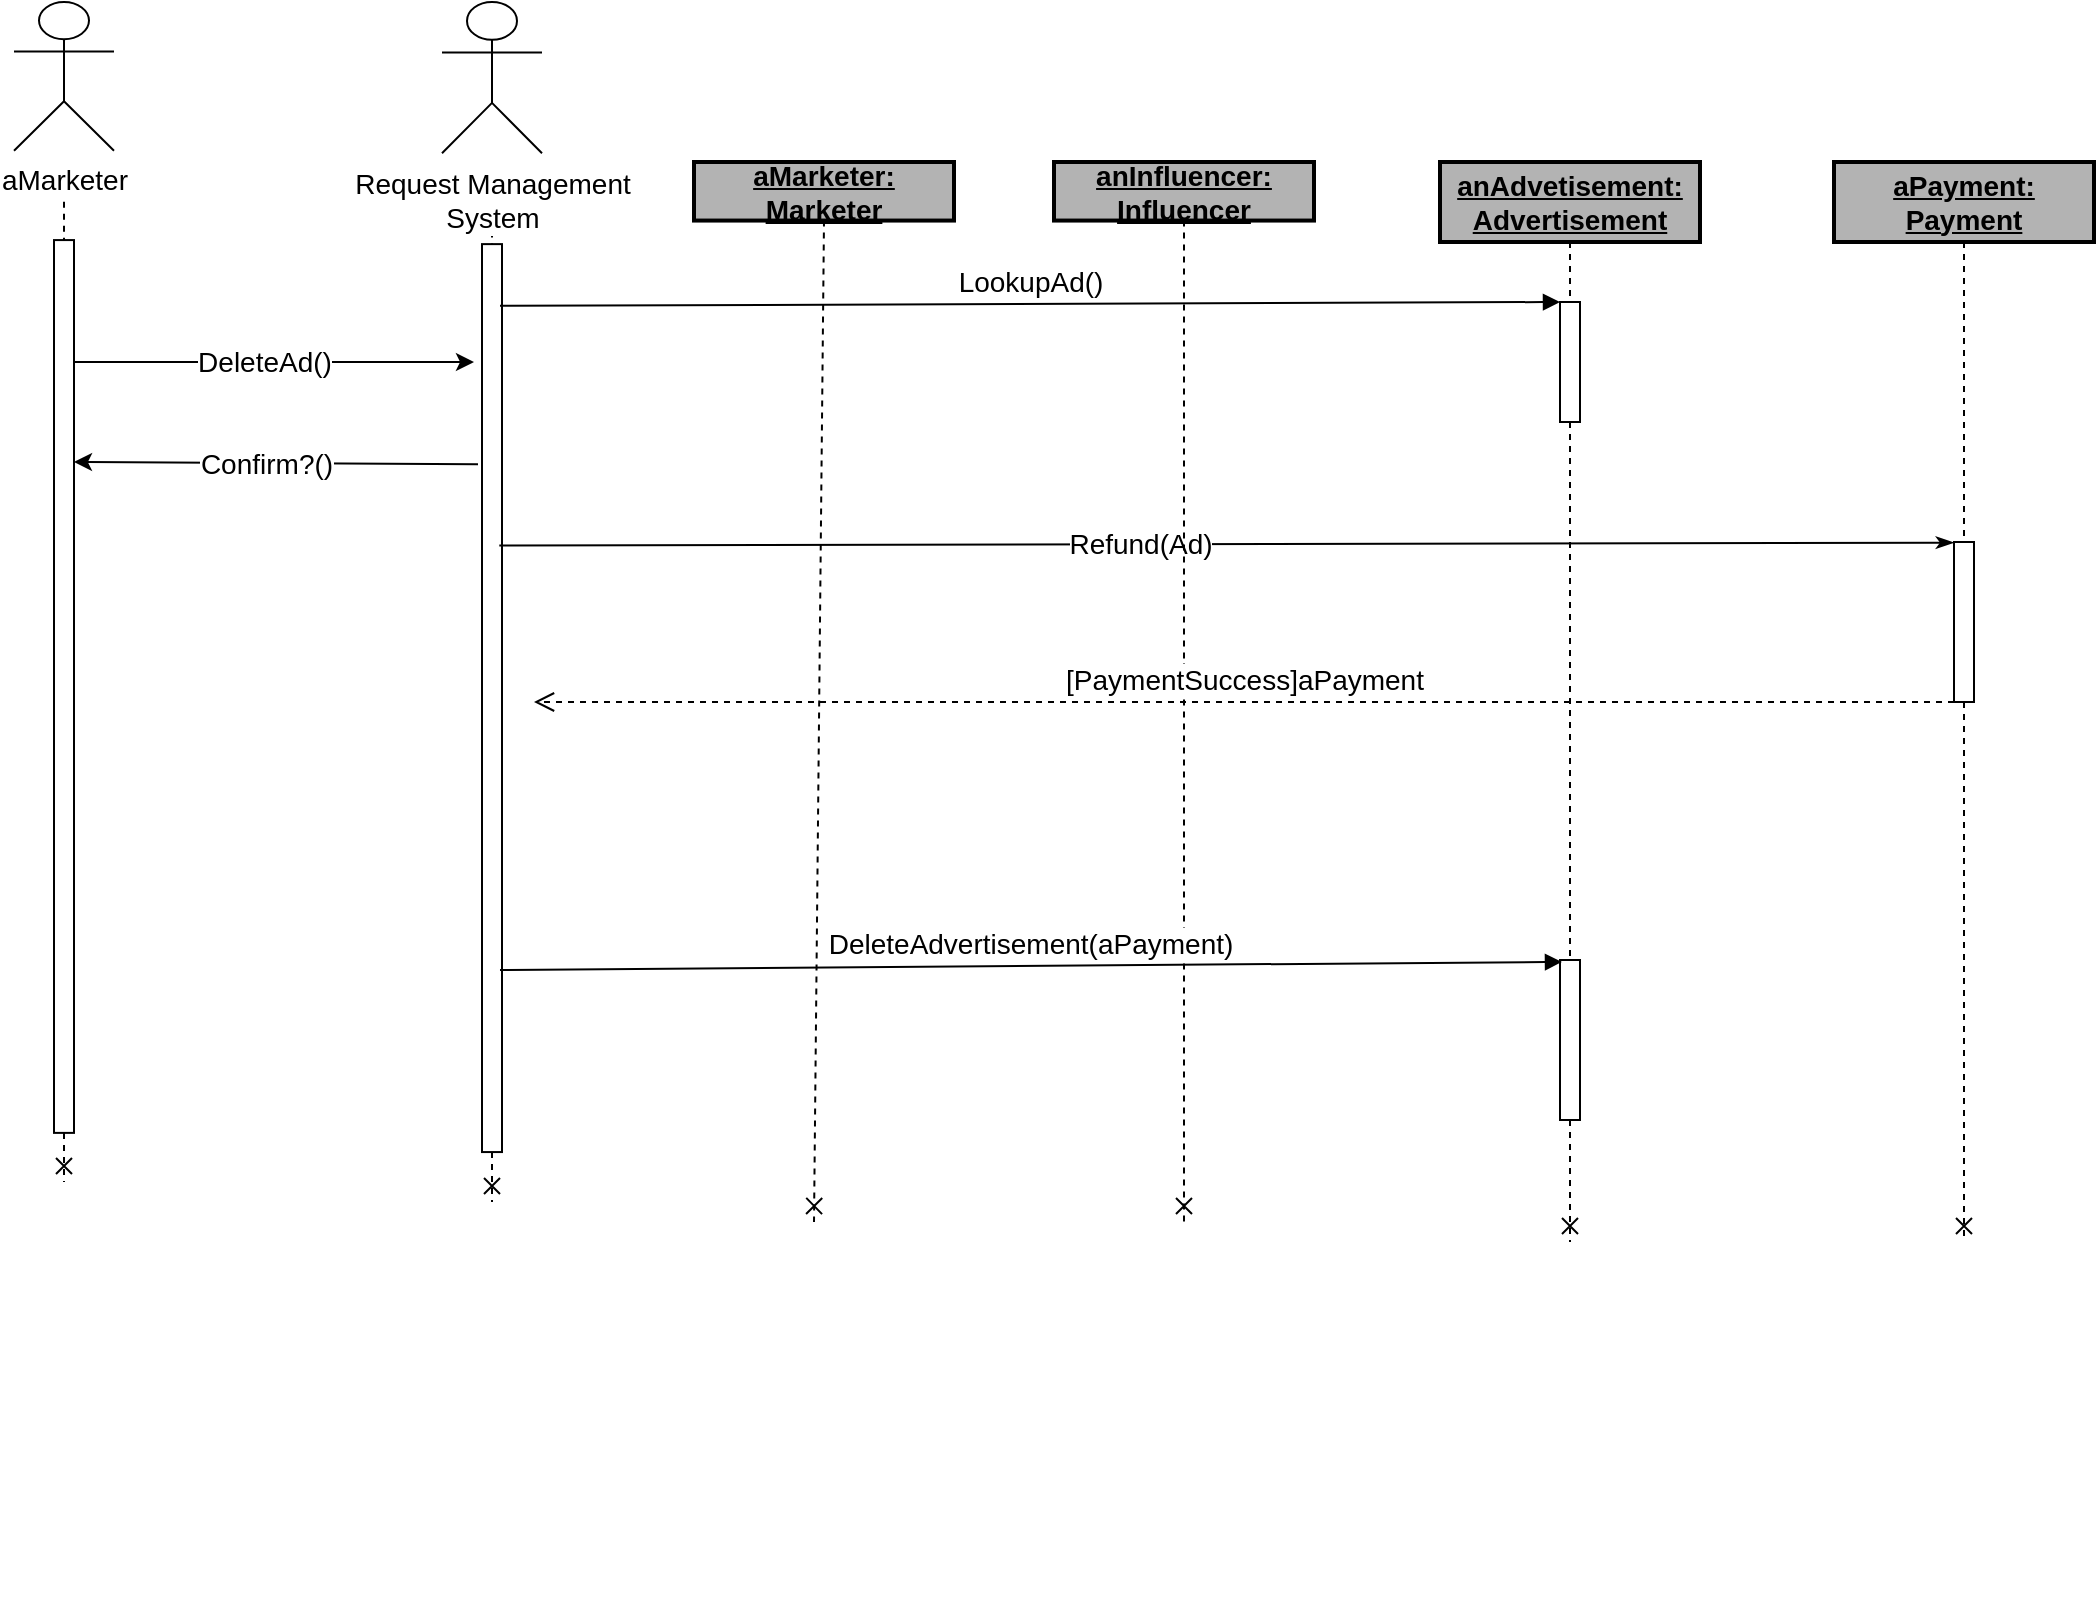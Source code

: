 <mxfile version="12.4.3" type="google" pages="1"><diagram id="Xu7hAwpWHqqz043k15y8" name="Page-1"><mxGraphModel dx="1024" dy="584" grid="1" gridSize="10" guides="1" tooltips="1" connect="1" arrows="1" fold="1" page="1" pageScale="1" pageWidth="850" pageHeight="1100" math="0" shadow="0"><root><mxCell id="0"/><mxCell id="1" parent="0"/><mxCell id="eI447mRiReDyooh-H_tk-5" value="" style="group;fontSize=14;" parent="1" vertex="1" connectable="0"><mxGeometry x="70" y="40" width="50" height="590" as="geometry"/></mxCell><mxCell id="eI447mRiReDyooh-H_tk-10" style="rounded=0;orthogonalLoop=1;jettySize=auto;html=1;dashed=1;endArrow=none;endFill=0;fontSize=14;" parent="eI447mRiReDyooh-H_tk-5" target="eI447mRiReDyooh-H_tk-3" edge="1"><mxGeometry relative="1" as="geometry"><mxPoint x="95" y="619.76" as="targetPoint"/><mxPoint x="25" y="81.841" as="sourcePoint"/></mxGeometry></mxCell><mxCell id="eI447mRiReDyooh-H_tk-2" style="rounded=0;orthogonalLoop=1;jettySize=auto;html=1;dashed=1;endArrow=cross;endFill=0;fontSize=14;" parent="eI447mRiReDyooh-H_tk-5" source="eI447mRiReDyooh-H_tk-3" edge="1"><mxGeometry relative="1" as="geometry"><mxPoint x="25" y="590" as="targetPoint"/><mxPoint x="25" y="84.073" as="sourcePoint"/></mxGeometry></mxCell><mxCell id="4Tu1oQqfwqeqmw-D4zRC-1" value="aMarketer" style="shape=umlActor;verticalLabelPosition=bottom;labelBackgroundColor=#ffffff;verticalAlign=top;html=1;outlineConnect=0;fontSize=14;" parent="eI447mRiReDyooh-H_tk-5" vertex="1"><mxGeometry width="50" height="74.401" as="geometry"/></mxCell><mxCell id="eI447mRiReDyooh-H_tk-3" value="" style="html=1;points=[];perimeter=orthogonalPerimeter;rounded=0;shadow=0;comic=0;labelBackgroundColor=none;strokeWidth=1;fontFamily=Verdana;fontSize=14;align=center;" parent="eI447mRiReDyooh-H_tk-5" vertex="1"><mxGeometry x="20" y="119.042" width="10" height="446.406" as="geometry"/></mxCell><mxCell id="eI447mRiReDyooh-H_tk-6" value="" style="group;fontSize=14;" parent="1" vertex="1" connectable="0"><mxGeometry x="284" y="40" width="50" height="600" as="geometry"/></mxCell><mxCell id="eI447mRiReDyooh-H_tk-16" style="rounded=0;orthogonalLoop=1;jettySize=auto;html=1;dashed=1;endArrow=none;endFill=0;fontSize=14;" parent="eI447mRiReDyooh-H_tk-6" target="eI447mRiReDyooh-H_tk-15" edge="1"><mxGeometry relative="1" as="geometry"><mxPoint x="248" y="630.265" as="targetPoint"/><mxPoint x="25" y="90.794" as="sourcePoint"/></mxGeometry></mxCell><mxCell id="eI447mRiReDyooh-H_tk-7" style="rounded=0;orthogonalLoop=1;jettySize=auto;html=1;dashed=1;endArrow=cross;endFill=0;fontSize=14;" parent="eI447mRiReDyooh-H_tk-6" source="eI447mRiReDyooh-H_tk-15" edge="1"><mxGeometry relative="1" as="geometry"><mxPoint x="25" y="600" as="targetPoint"/><mxPoint x="25" y="85.498" as="sourcePoint"/></mxGeometry></mxCell><mxCell id="eI447mRiReDyooh-H_tk-8" value="&lt;div style=&quot;font-size: 14px;&quot;&gt;Request Management &lt;br style=&quot;font-size: 14px;&quot;&gt;&lt;/div&gt;&lt;div style=&quot;font-size: 14px;&quot;&gt;System&lt;br style=&quot;font-size: 14px;&quot;&gt;&lt;/div&gt;" style="shape=umlActor;verticalLabelPosition=bottom;labelBackgroundColor=#ffffff;verticalAlign=top;html=1;outlineConnect=0;fontSize=14;" parent="eI447mRiReDyooh-H_tk-6" vertex="1"><mxGeometry width="50" height="75.662" as="geometry"/></mxCell><mxCell id="eI447mRiReDyooh-H_tk-15" value="" style="html=1;points=[];perimeter=orthogonalPerimeter;rounded=0;shadow=0;comic=0;labelBackgroundColor=none;strokeWidth=1;fontFamily=Verdana;fontSize=14;align=center;" parent="eI447mRiReDyooh-H_tk-6" vertex="1"><mxGeometry x="20" y="121.059" width="10" height="453.972" as="geometry"/></mxCell><mxCell id="eI447mRiReDyooh-H_tk-14" value="" style="endArrow=classic;html=1;fontSize=14;" parent="1" edge="1"><mxGeometry width="50" height="50" relative="1" as="geometry"><mxPoint x="100" y="220" as="sourcePoint"/><mxPoint x="300" y="220" as="targetPoint"/></mxGeometry></mxCell><mxCell id="eI447mRiReDyooh-H_tk-17" value="DeleteAd()" style="text;html=1;align=center;verticalAlign=middle;resizable=0;points=[];;labelBackgroundColor=#ffffff;fontSize=14;" parent="eI447mRiReDyooh-H_tk-14" vertex="1" connectable="0"><mxGeometry x="-0.143" y="-2" relative="1" as="geometry"><mxPoint x="9" y="-2" as="offset"/></mxGeometry></mxCell><mxCell id="eI447mRiReDyooh-H_tk-28" value="" style="group;fontSize=14;" parent="1" vertex="1" connectable="0"><mxGeometry x="410" y="120" width="130" height="530" as="geometry"/></mxCell><mxCell id="eI447mRiReDyooh-H_tk-27" style="edgeStyle=none;rounded=0;orthogonalLoop=1;jettySize=auto;html=1;exitX=0.5;exitY=1;exitDx=0;exitDy=0;dashed=1;startArrow=none;startFill=0;endArrow=cross;endFill=0;fontSize=14;" parent="eI447mRiReDyooh-H_tk-28" source="eI447mRiReDyooh-H_tk-26" edge="1"><mxGeometry relative="1" as="geometry"><mxPoint x="60" y="530" as="targetPoint"/></mxGeometry></mxCell><mxCell id="eI447mRiReDyooh-H_tk-26" value="&lt;b style=&quot;font-size: 14px;&quot;&gt;&lt;u style=&quot;font-size: 14px;&quot;&gt;aMarketer: Marketer&lt;/u&gt;&lt;/b&gt;" style="rounded=0;whiteSpace=wrap;html=1;fillColor=#B3B3B3;strokeWidth=2;fontSize=14;" parent="eI447mRiReDyooh-H_tk-28" vertex="1"><mxGeometry width="130" height="29.282" as="geometry"/></mxCell><mxCell id="eI447mRiReDyooh-H_tk-59" value="" style="endArrow=classicThin;html=1;endFill=1;startArrow=none;startFill=0;fontSize=14;exitX=0.865;exitY=0.68;exitDx=0;exitDy=0;exitPerimeter=0;" parent="eI447mRiReDyooh-H_tk-28" edge="1"><mxGeometry width="50" height="50" relative="1" as="geometry"><mxPoint x="-97.35" y="191.806" as="sourcePoint"/><mxPoint x="630" y="190.331" as="targetPoint"/></mxGeometry></mxCell><mxCell id="eI447mRiReDyooh-H_tk-60" value="Refund(Ad)" style="text;html=1;align=center;verticalAlign=middle;resizable=0;points=[];;labelBackgroundColor=#ffffff;fontSize=14;" parent="eI447mRiReDyooh-H_tk-59" vertex="1" connectable="0"><mxGeometry x="-0.143" y="-2" relative="1" as="geometry"><mxPoint x="9" y="-2" as="offset"/></mxGeometry></mxCell><mxCell id="eI447mRiReDyooh-H_tk-29" value="" style="group;fontSize=14;" parent="1" vertex="1" connectable="0"><mxGeometry x="770" y="120" width="130" height="724" as="geometry"/></mxCell><mxCell id="eI447mRiReDyooh-H_tk-30" style="edgeStyle=none;rounded=0;orthogonalLoop=1;jettySize=auto;html=1;exitX=0.5;exitY=1;exitDx=0;exitDy=0;dashed=1;startArrow=none;startFill=0;endArrow=cross;endFill=0;fontSize=14;" parent="eI447mRiReDyooh-H_tk-29" source="eI447mRiReDyooh-H_tk-38" edge="1"><mxGeometry relative="1" as="geometry"><mxPoint x="78" y="540" as="targetPoint"/></mxGeometry></mxCell><mxCell id="eI447mRiReDyooh-H_tk-31" value="&lt;b style=&quot;font-size: 14px;&quot;&gt;&lt;u style=&quot;font-size: 14px;&quot;&gt;anAdvetisement: Advertisement&lt;br style=&quot;font-size: 14px;&quot;&gt;&lt;/u&gt;&lt;/b&gt;" style="rounded=0;whiteSpace=wrap;html=1;fillColor=#B3B3B3;strokeWidth=2;fontSize=14;" parent="eI447mRiReDyooh-H_tk-29" vertex="1"><mxGeometry x="13" width="130" height="40" as="geometry"/></mxCell><mxCell id="eI447mRiReDyooh-H_tk-38" value="" style="html=1;points=[];perimeter=orthogonalPerimeter;strokeWidth=1;fillColor=#FFFFFF;fontSize=14;" parent="eI447mRiReDyooh-H_tk-29" vertex="1"><mxGeometry x="73" y="399" width="10" height="80" as="geometry"/></mxCell><mxCell id="eI447mRiReDyooh-H_tk-41" style="edgeStyle=none;rounded=0;orthogonalLoop=1;jettySize=auto;html=1;exitX=0.5;exitY=1;exitDx=0;exitDy=0;dashed=1;startArrow=none;startFill=0;endArrow=none;endFill=0;fontSize=14;" parent="eI447mRiReDyooh-H_tk-29" source="eI447mRiReDyooh-H_tk-35" target="eI447mRiReDyooh-H_tk-38" edge="1"><mxGeometry relative="1" as="geometry"><mxPoint x="848" y="840" as="targetPoint"/><mxPoint x="848" y="160" as="sourcePoint"/></mxGeometry></mxCell><mxCell id="eI447mRiReDyooh-H_tk-35" value="" style="html=1;points=[];perimeter=orthogonalPerimeter;strokeWidth=1;fillColor=#FFFFFF;fontSize=14;" parent="eI447mRiReDyooh-H_tk-29" vertex="1"><mxGeometry x="73" y="70" width="10" height="60" as="geometry"/></mxCell><mxCell id="GpgMGcQjanAQHC9AYJ7_-1" style="edgeStyle=none;rounded=0;orthogonalLoop=1;jettySize=auto;html=1;exitX=0.5;exitY=1;exitDx=0;exitDy=0;dashed=1;startArrow=none;startFill=0;endArrow=none;endFill=0;fontSize=14;" parent="eI447mRiReDyooh-H_tk-29" source="eI447mRiReDyooh-H_tk-31" target="eI447mRiReDyooh-H_tk-35" edge="1"><mxGeometry relative="1" as="geometry"><mxPoint x="848" y="720" as="targetPoint"/><mxPoint x="848" y="160" as="sourcePoint"/></mxGeometry></mxCell><mxCell id="eI447mRiReDyooh-H_tk-32" value="" style="group;fontSize=14;" parent="1" vertex="1" connectable="0"><mxGeometry x="590" y="120" width="130" height="530" as="geometry"/></mxCell><mxCell id="eI447mRiReDyooh-H_tk-33" style="edgeStyle=none;rounded=0;orthogonalLoop=1;jettySize=auto;html=1;exitX=0.5;exitY=1;exitDx=0;exitDy=0;dashed=1;startArrow=none;startFill=0;endArrow=cross;endFill=0;fontSize=14;" parent="eI447mRiReDyooh-H_tk-32" edge="1"><mxGeometry relative="1" as="geometry"><mxPoint x="65" y="530" as="targetPoint"/><mxPoint x="65" y="250.725" as="sourcePoint"/></mxGeometry></mxCell><mxCell id="eI447mRiReDyooh-H_tk-34" value="&lt;b style=&quot;font-size: 14px;&quot;&gt;&lt;u style=&quot;font-size: 14px;&quot;&gt;anInfluencer: Influencer&lt;br style=&quot;font-size: 14px;&quot;&gt;&lt;/u&gt;&lt;/b&gt;" style="rounded=0;whiteSpace=wrap;html=1;fillColor=#B3B3B3;strokeWidth=2;fontSize=14;" parent="eI447mRiReDyooh-H_tk-32" vertex="1"><mxGeometry width="130" height="29.282" as="geometry"/></mxCell><mxCell id="eI447mRiReDyooh-H_tk-54" style="edgeStyle=none;rounded=0;orthogonalLoop=1;jettySize=auto;html=1;exitX=0.5;exitY=1;exitDx=0;exitDy=0;dashed=1;startArrow=none;startFill=0;endArrow=none;endFill=0;fontSize=14;" parent="eI447mRiReDyooh-H_tk-32" source="eI447mRiReDyooh-H_tk-34" edge="1"><mxGeometry relative="1" as="geometry"><mxPoint x="65" y="248.895" as="targetPoint"/><mxPoint x="655" y="117.127" as="sourcePoint"/></mxGeometry></mxCell><mxCell id="eI447mRiReDyooh-H_tk-36" value="LookupAd()" style="html=1;verticalAlign=bottom;endArrow=block;entryX=0;entryY=0;strokeWidth=1;exitX=0.9;exitY=0.068;exitDx=0;exitDy=0;exitPerimeter=0;fontSize=14;" parent="1" source="eI447mRiReDyooh-H_tk-15" target="eI447mRiReDyooh-H_tk-35" edge="1"><mxGeometry relative="1" as="geometry"><mxPoint x="380" y="240" as="sourcePoint"/></mxGeometry></mxCell><mxCell id="eI447mRiReDyooh-H_tk-39" value="DeleteAdvertisement(aPayment)" style="html=1;verticalAlign=bottom;endArrow=block;entryX=0;entryY=0;strokeWidth=1;exitX=0.9;exitY=0.865;exitDx=0;exitDy=0;exitPerimeter=0;fontSize=14;" parent="1" edge="1"><mxGeometry relative="1" as="geometry"><mxPoint x="313" y="523.994" as="sourcePoint"/><mxPoint x="844" y="519.96" as="targetPoint"/></mxGeometry></mxCell><mxCell id="eI447mRiReDyooh-H_tk-49" style="edgeStyle=none;rounded=0;orthogonalLoop=1;jettySize=auto;html=1;startArrow=none;startFill=0;endArrow=cross;endFill=0;strokeWidth=1;fontSize=14;dashed=1;" parent="1" source="eI447mRiReDyooh-H_tk-61" edge="1"><mxGeometry relative="1" as="geometry"><mxPoint x="1045" y="660" as="targetPoint"/></mxGeometry></mxCell><mxCell id="eI447mRiReDyooh-H_tk-48" value="&lt;u&gt;&lt;b&gt;aPayment: Payment&lt;/b&gt;&lt;/u&gt;" style="rounded=0;whiteSpace=wrap;html=1;fillColor=#B3B3B3;strokeWidth=2;fontSize=14;" parent="1" vertex="1"><mxGeometry x="980" y="120" width="130" height="40" as="geometry"/></mxCell><mxCell id="eI447mRiReDyooh-H_tk-50" value="" style="endArrow=none;html=1;endFill=0;startArrow=classic;startFill=1;exitX=1.1;exitY=0.135;exitDx=0;exitDy=0;exitPerimeter=0;fontSize=14;" parent="1" edge="1"><mxGeometry width="50" height="50" relative="1" as="geometry"><mxPoint x="100" y="270" as="sourcePoint"/><mxPoint x="302" y="271.119" as="targetPoint"/></mxGeometry></mxCell><mxCell id="eI447mRiReDyooh-H_tk-51" value="Confirm?()" style="text;html=1;align=center;verticalAlign=middle;resizable=0;points=[];;labelBackgroundColor=#ffffff;fontSize=14;" parent="eI447mRiReDyooh-H_tk-50" vertex="1" connectable="0"><mxGeometry x="-0.143" y="-2" relative="1" as="geometry"><mxPoint x="9" y="-2" as="offset"/></mxGeometry></mxCell><mxCell id="eI447mRiReDyooh-H_tk-61" value="" style="html=1;points=[];perimeter=orthogonalPerimeter;strokeWidth=1;fillColor=#FFFFFF;fontSize=14;" parent="1" vertex="1"><mxGeometry x="1040" y="310" width="10" height="80" as="geometry"/></mxCell><mxCell id="eI447mRiReDyooh-H_tk-62" style="edgeStyle=none;rounded=0;orthogonalLoop=1;jettySize=auto;html=1;startArrow=none;startFill=0;endArrow=none;endFill=0;strokeWidth=1;fontSize=14;dashed=1;" parent="1" source="eI447mRiReDyooh-H_tk-48" target="eI447mRiReDyooh-H_tk-61" edge="1"><mxGeometry relative="1" as="geometry"><mxPoint x="1045" y="850" as="targetPoint"/><mxPoint x="1045" y="160.0" as="sourcePoint"/></mxGeometry></mxCell><mxCell id="eI447mRiReDyooh-H_tk-63" value="[PaymentSuccess]aPayment" style="html=1;verticalAlign=bottom;endArrow=open;dashed=1;endSize=8;strokeWidth=1;fontSize=14;exitX=0;exitY=1;exitDx=0;exitDy=0;exitPerimeter=0;" parent="1" source="eI447mRiReDyooh-H_tk-61" edge="1"><mxGeometry relative="1" as="geometry"><mxPoint x="1030" y="690" as="sourcePoint"/><mxPoint x="330" y="390" as="targetPoint"/></mxGeometry></mxCell></root></mxGraphModel></diagram></mxfile>